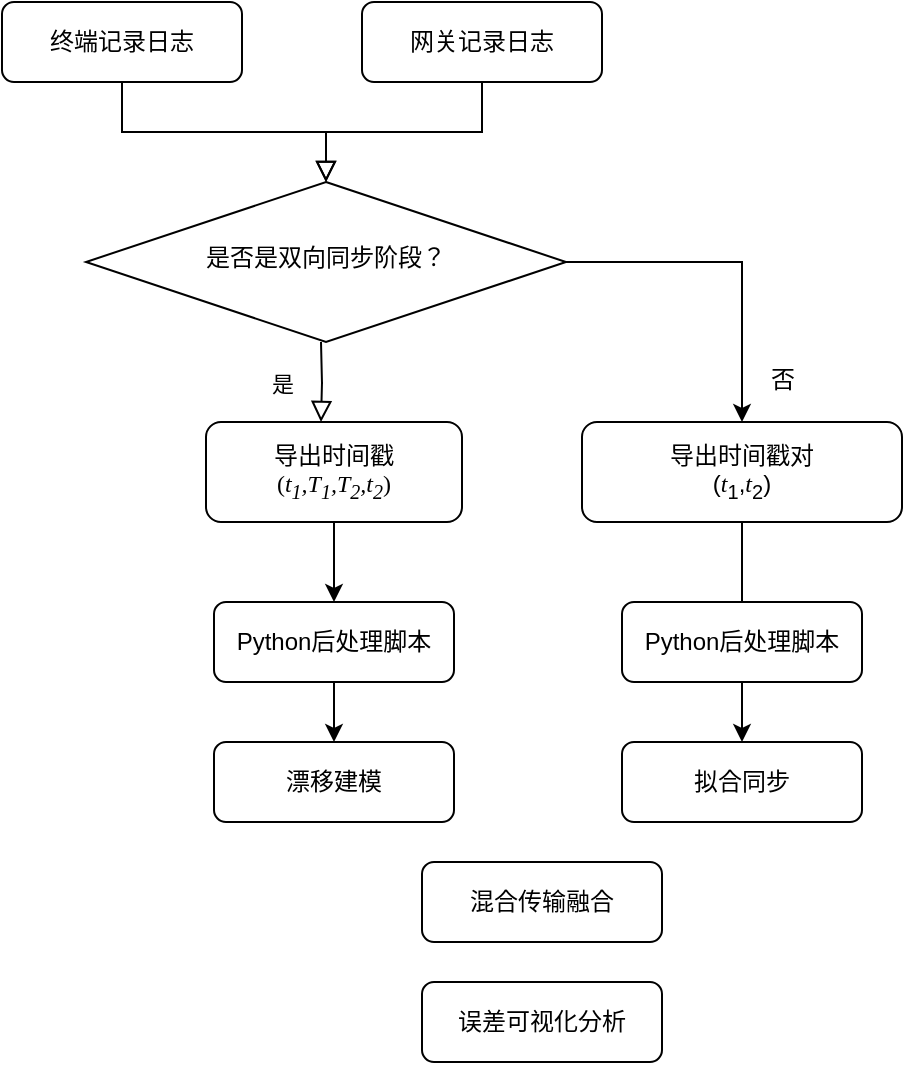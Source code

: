 <mxfile version="27.0.9">
  <diagram id="C5RBs43oDa-KdzZeNtuy" name="Page-1">
    <mxGraphModel dx="772" dy="517" grid="1" gridSize="10" guides="1" tooltips="1" connect="1" arrows="1" fold="1" page="1" pageScale="1" pageWidth="827" pageHeight="1169" math="0" shadow="0">
      <root>
        <mxCell id="WIyWlLk6GJQsqaUBKTNV-0" />
        <mxCell id="WIyWlLk6GJQsqaUBKTNV-1" parent="WIyWlLk6GJQsqaUBKTNV-0" />
        <mxCell id="WIyWlLk6GJQsqaUBKTNV-2" value="" style="rounded=0;html=1;jettySize=auto;orthogonalLoop=1;fontSize=11;endArrow=block;endFill=0;endSize=8;strokeWidth=1;shadow=0;labelBackgroundColor=none;edgeStyle=orthogonalEdgeStyle;" parent="WIyWlLk6GJQsqaUBKTNV-1" source="WIyWlLk6GJQsqaUBKTNV-3" target="3WGEzwieTi7IyedekBLE-4" edge="1">
          <mxGeometry relative="1" as="geometry">
            <mxPoint x="220" y="170" as="targetPoint" />
          </mxGeometry>
        </mxCell>
        <mxCell id="WIyWlLk6GJQsqaUBKTNV-3" value="终端记录日志" style="rounded=1;whiteSpace=wrap;html=1;fontSize=12;glass=0;strokeWidth=1;shadow=0;" parent="WIyWlLk6GJQsqaUBKTNV-1" vertex="1">
          <mxGeometry x="160" y="80" width="120" height="40" as="geometry" />
        </mxCell>
        <mxCell id="WIyWlLk6GJQsqaUBKTNV-4" value="是" style="rounded=0;html=1;jettySize=auto;orthogonalLoop=1;fontSize=11;endArrow=block;endFill=0;endSize=8;strokeWidth=1;shadow=0;labelBackgroundColor=none;edgeStyle=orthogonalEdgeStyle;" parent="WIyWlLk6GJQsqaUBKTNV-1" edge="1">
          <mxGeometry y="20" relative="1" as="geometry">
            <mxPoint as="offset" />
            <mxPoint x="319.5" y="250" as="sourcePoint" />
            <mxPoint x="319.5" y="290" as="targetPoint" />
          </mxGeometry>
        </mxCell>
        <mxCell id="3WGEzwieTi7IyedekBLE-17" value="" style="edgeStyle=orthogonalEdgeStyle;rounded=0;orthogonalLoop=1;jettySize=auto;html=1;" edge="1" parent="WIyWlLk6GJQsqaUBKTNV-1" source="WIyWlLk6GJQsqaUBKTNV-11" target="3WGEzwieTi7IyedekBLE-12">
          <mxGeometry relative="1" as="geometry" />
        </mxCell>
        <mxCell id="WIyWlLk6GJQsqaUBKTNV-11" value="Python后处理脚本" style="rounded=1;whiteSpace=wrap;html=1;fontSize=12;glass=0;strokeWidth=1;shadow=0;" parent="WIyWlLk6GJQsqaUBKTNV-1" vertex="1">
          <mxGeometry x="266" y="380" width="120" height="40" as="geometry" />
        </mxCell>
        <mxCell id="3WGEzwieTi7IyedekBLE-18" value="" style="edgeStyle=orthogonalEdgeStyle;rounded=0;orthogonalLoop=1;jettySize=auto;html=1;" edge="1" parent="WIyWlLk6GJQsqaUBKTNV-1" source="3WGEzwieTi7IyedekBLE-0" target="3WGEzwieTi7IyedekBLE-13">
          <mxGeometry relative="1" as="geometry" />
        </mxCell>
        <mxCell id="3WGEzwieTi7IyedekBLE-0" value="导出时间戳对&lt;div&gt;(&lt;i&gt;&lt;font face=&quot;Times New Roman&quot;&gt;t&lt;/font&gt;&lt;/i&gt;&lt;sub&gt;1&lt;/sub&gt;,&lt;font face=&quot;Times New Roman&quot;&gt;&lt;i&gt;t&lt;/i&gt;&lt;/font&gt;&lt;sub&gt;2&lt;/sub&gt;)&lt;/div&gt;" style="rounded=1;whiteSpace=wrap;html=1;fontSize=12;glass=0;strokeWidth=1;shadow=0;" vertex="1" parent="WIyWlLk6GJQsqaUBKTNV-1">
          <mxGeometry x="450" y="290" width="160" height="50" as="geometry" />
        </mxCell>
        <mxCell id="3WGEzwieTi7IyedekBLE-1" value="网关记录日志" style="rounded=1;whiteSpace=wrap;html=1;fontSize=12;glass=0;strokeWidth=1;shadow=0;" vertex="1" parent="WIyWlLk6GJQsqaUBKTNV-1">
          <mxGeometry x="340" y="80" width="120" height="40" as="geometry" />
        </mxCell>
        <mxCell id="3WGEzwieTi7IyedekBLE-3" value="" style="rounded=0;html=1;jettySize=auto;orthogonalLoop=1;fontSize=11;endArrow=block;endFill=0;endSize=8;strokeWidth=1;shadow=0;labelBackgroundColor=none;edgeStyle=orthogonalEdgeStyle;exitX=0.5;exitY=1;exitDx=0;exitDy=0;entryX=0.5;entryY=0;entryDx=0;entryDy=0;" edge="1" parent="WIyWlLk6GJQsqaUBKTNV-1" source="3WGEzwieTi7IyedekBLE-1" target="3WGEzwieTi7IyedekBLE-4">
          <mxGeometry relative="1" as="geometry">
            <mxPoint x="400" y="140" as="sourcePoint" />
            <mxPoint x="400" y="170" as="targetPoint" />
            <Array as="points" />
          </mxGeometry>
        </mxCell>
        <mxCell id="3WGEzwieTi7IyedekBLE-8" value="" style="edgeStyle=orthogonalEdgeStyle;rounded=0;orthogonalLoop=1;jettySize=auto;html=1;entryX=0.5;entryY=0;entryDx=0;entryDy=0;" edge="1" parent="WIyWlLk6GJQsqaUBKTNV-1" source="3WGEzwieTi7IyedekBLE-4" target="3WGEzwieTi7IyedekBLE-0">
          <mxGeometry relative="1" as="geometry">
            <mxPoint x="602" y="210" as="targetPoint" />
          </mxGeometry>
        </mxCell>
        <mxCell id="3WGEzwieTi7IyedekBLE-4" value="是否是双向同步阶段？" style="rhombus;whiteSpace=wrap;html=1;shadow=0;fontFamily=Helvetica;fontSize=12;align=center;strokeWidth=1;spacing=6;spacingTop=-4;" vertex="1" parent="WIyWlLk6GJQsqaUBKTNV-1">
          <mxGeometry x="202" y="170" width="240" height="80" as="geometry" />
        </mxCell>
        <mxCell id="3WGEzwieTi7IyedekBLE-16" style="edgeStyle=orthogonalEdgeStyle;rounded=0;orthogonalLoop=1;jettySize=auto;html=1;exitX=0.5;exitY=1;exitDx=0;exitDy=0;entryX=0.5;entryY=0;entryDx=0;entryDy=0;" edge="1" parent="WIyWlLk6GJQsqaUBKTNV-1" source="3WGEzwieTi7IyedekBLE-6" target="WIyWlLk6GJQsqaUBKTNV-11">
          <mxGeometry relative="1" as="geometry" />
        </mxCell>
        <mxCell id="3WGEzwieTi7IyedekBLE-6" value="导出时间戳&lt;div&gt;&lt;font face=&quot;Times New Roman&quot;&gt;(&lt;i&gt;t&lt;sub&gt;1&lt;/sub&gt;,T&lt;sub&gt;1&lt;/sub&gt;,T&lt;sub&gt;2&lt;/sub&gt;,t&lt;sub&gt;2&lt;/sub&gt;&lt;/i&gt;)&lt;/font&gt;&lt;/div&gt;" style="rounded=1;whiteSpace=wrap;html=1;fontSize=12;glass=0;strokeWidth=1;shadow=0;" vertex="1" parent="WIyWlLk6GJQsqaUBKTNV-1">
          <mxGeometry x="262" y="290" width="128" height="50" as="geometry" />
        </mxCell>
        <mxCell id="3WGEzwieTi7IyedekBLE-10" value="否" style="text;html=1;align=center;verticalAlign=middle;resizable=0;points=[];autosize=1;strokeColor=none;fillColor=none;" vertex="1" parent="WIyWlLk6GJQsqaUBKTNV-1">
          <mxGeometry x="530" y="254" width="40" height="30" as="geometry" />
        </mxCell>
        <mxCell id="3WGEzwieTi7IyedekBLE-11" value="Python后处理脚本" style="rounded=1;whiteSpace=wrap;html=1;fontSize=12;glass=0;strokeWidth=1;shadow=0;" vertex="1" parent="WIyWlLk6GJQsqaUBKTNV-1">
          <mxGeometry x="470" y="380" width="120" height="40" as="geometry" />
        </mxCell>
        <mxCell id="3WGEzwieTi7IyedekBLE-12" value="漂移建模" style="rounded=1;whiteSpace=wrap;html=1;fontSize=12;glass=0;strokeWidth=1;shadow=0;" vertex="1" parent="WIyWlLk6GJQsqaUBKTNV-1">
          <mxGeometry x="266" y="450" width="120" height="40" as="geometry" />
        </mxCell>
        <mxCell id="3WGEzwieTi7IyedekBLE-13" value="拟合同步" style="rounded=1;whiteSpace=wrap;html=1;fontSize=12;glass=0;strokeWidth=1;shadow=0;" vertex="1" parent="WIyWlLk6GJQsqaUBKTNV-1">
          <mxGeometry x="470" y="450" width="120" height="40" as="geometry" />
        </mxCell>
        <mxCell id="3WGEzwieTi7IyedekBLE-14" value="混合传输融合" style="rounded=1;whiteSpace=wrap;html=1;fontSize=12;glass=0;strokeWidth=1;shadow=0;" vertex="1" parent="WIyWlLk6GJQsqaUBKTNV-1">
          <mxGeometry x="370" y="510" width="120" height="40" as="geometry" />
        </mxCell>
        <mxCell id="3WGEzwieTi7IyedekBLE-15" value="误差可视化分析" style="rounded=1;whiteSpace=wrap;html=1;fontSize=12;glass=0;strokeWidth=1;shadow=0;" vertex="1" parent="WIyWlLk6GJQsqaUBKTNV-1">
          <mxGeometry x="370" y="570" width="120" height="40" as="geometry" />
        </mxCell>
      </root>
    </mxGraphModel>
  </diagram>
</mxfile>
